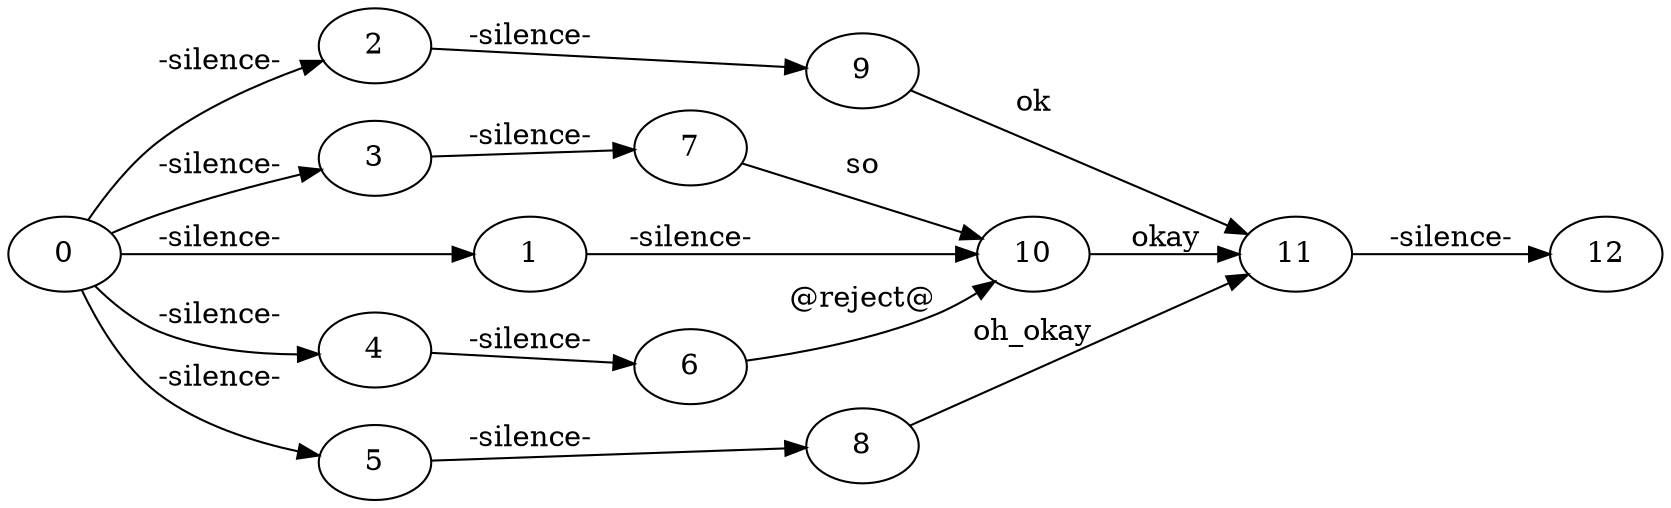 digraph g {
  rankdir="LR"
  0 -> 1 [label = "-silence-"]
  0 -> 2 [label = "-silence-"]
  0 -> 3 [label = "-silence-"]
  0 -> 4 [label = "-silence-"]
  0 -> 5 [label = "-silence-"]
  1 -> 10 [label = "-silence-"]
  2 -> 9 [label = "-silence-"]
  3 -> 7 [label = "-silence-"]
  4 -> 6 [label = "-silence-"]
  5 -> 8 [label = "-silence-"]
  6 -> 10 [label = "@reject@"]
  7 -> 10 [label = "so"]
  8 -> 11 [label = "oh_okay"]
  9 -> 11 [label = "ok"]
  10 -> 11 [label = "okay"]
  11 -> 12 [label = "-silence-"]
}
